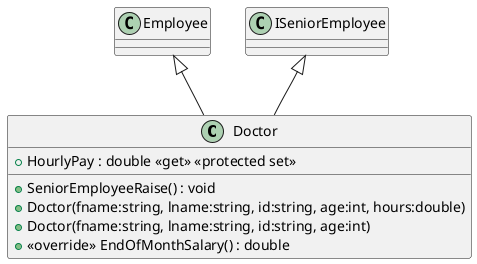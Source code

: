 @startuml
class Doctor {
    + HourlyPay : double <<get>> <<protected set>>
    + SeniorEmployeeRaise() : void
    + Doctor(fname:string, lname:string, id:string, age:int, hours:double)
    + Doctor(fname:string, lname:string, id:string, age:int)
    + <<override>> EndOfMonthSalary() : double
}
Employee <|-- Doctor
ISeniorEmployee <|-- Doctor
@enduml
